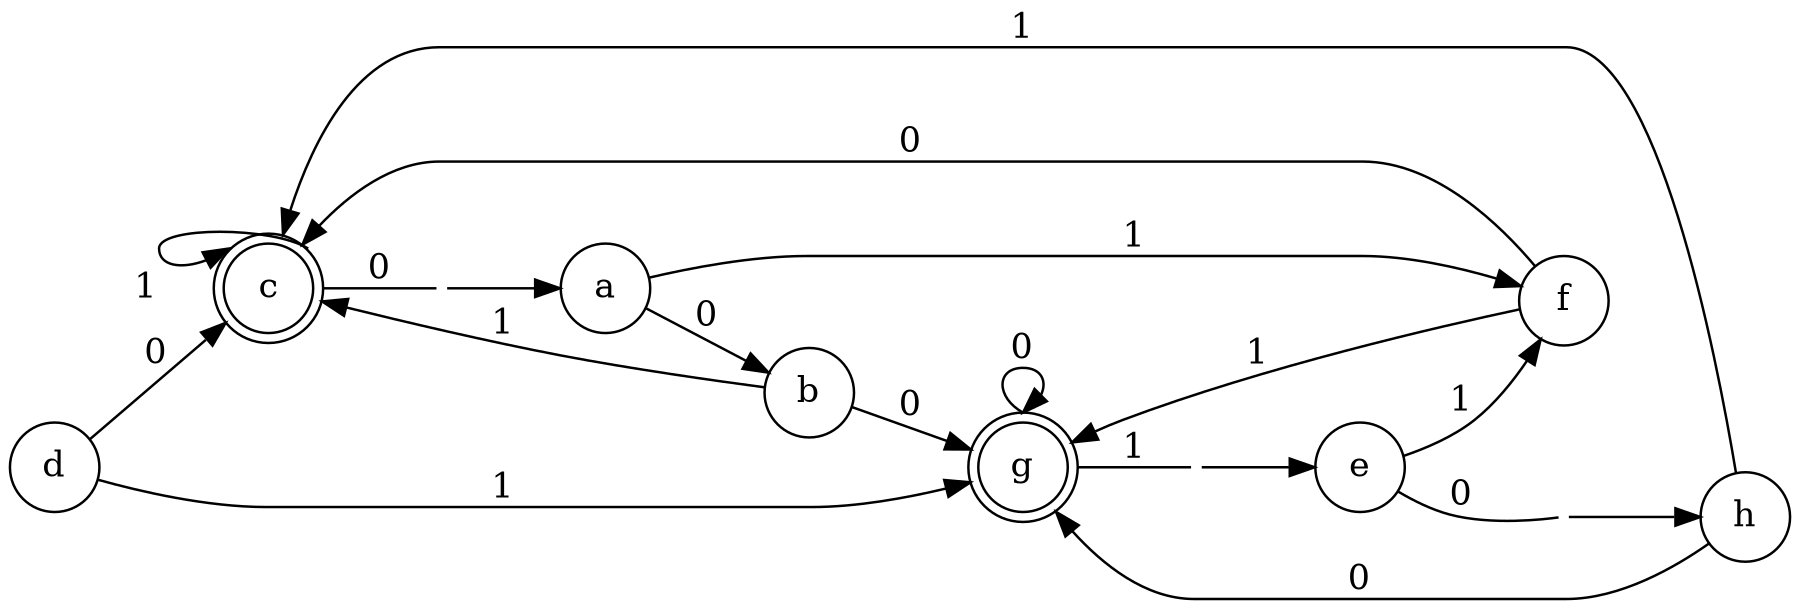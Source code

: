 digraph finite_state_machine {
	rankdir=LR;
	size="12,9!"
	node [shape = doublecircle]; c; g;
	node [shape = circle];

    a [ pos="0,2!" ];
    b [ pos="2,2!" ];
    c [ pos="4,2!" ];
    d [ pos="6,2!" ];
    e [ pos="0,0!" ];
    f [ pos="2,0!" ];
    g [ pos="4,0!" ];
    h [ pos="6,0!" ];

    inv1 [ pos="2,3!" shape=point style=invis ];
    inv2 [ pos="2,-0.5!" shape=point style=invis ];
    inv3 [ pos="2,-1!" shape=point style=invis ];

	a -> b [label = "0"];
	a -> f [label = "1"];
	b -> c [label = "1"];
	b -> g [label = "0"];
	c:ne -> c:nw [label = "1"];
	c -> inv1 [label = "0" arrowhead=none];
    inv1 -> a;
	d -> c [label = "0"];
	d -> g [label = "1"];
	e -> f [label = "1"];
	e -> inv3 [label = "0" arrowhead=none];
    inv3 -> h;
	f -> c [label = "0"];
	f -> g [label = "1"];
	g -> inv2 [label = "1" arrowhead=none];
    inv2 -> e;
	g:n -> g:n [label = "0"];
	h -> c [label = "1"];
	h -> g [label = "0"];
}
